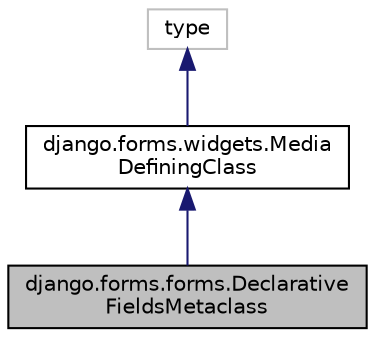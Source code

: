 digraph "django.forms.forms.DeclarativeFieldsMetaclass"
{
 // LATEX_PDF_SIZE
  edge [fontname="Helvetica",fontsize="10",labelfontname="Helvetica",labelfontsize="10"];
  node [fontname="Helvetica",fontsize="10",shape=record];
  Node1 [label="django.forms.forms.Declarative\lFieldsMetaclass",height=0.2,width=0.4,color="black", fillcolor="grey75", style="filled", fontcolor="black",tooltip=" "];
  Node2 -> Node1 [dir="back",color="midnightblue",fontsize="10",style="solid"];
  Node2 [label="django.forms.widgets.Media\lDefiningClass",height=0.2,width=0.4,color="black", fillcolor="white", style="filled",URL="$classdjango_1_1forms_1_1widgets_1_1_media_defining_class.html",tooltip=" "];
  Node3 -> Node2 [dir="back",color="midnightblue",fontsize="10",style="solid"];
  Node3 [label="type",height=0.2,width=0.4,color="grey75", fillcolor="white", style="filled",tooltip=" "];
}
